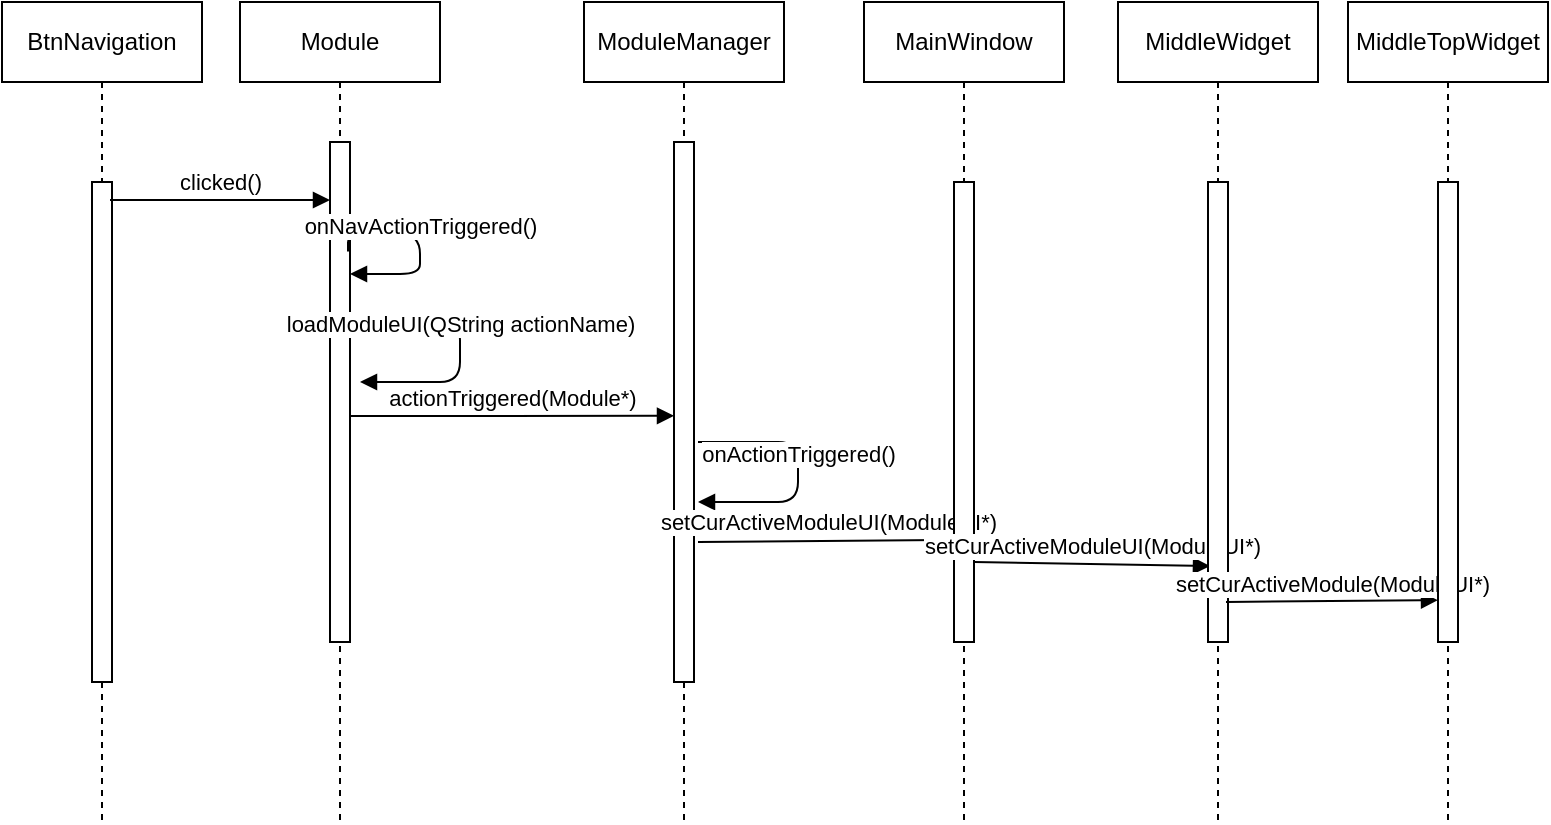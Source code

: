 <mxfile version="10.5.9" type="github"><diagram id="kLcmSNIBlIHe77XI__4N" name="Page-1"><mxGraphModel dx="918" dy="664" grid="1" gridSize="10" guides="1" tooltips="1" connect="1" arrows="1" fold="1" page="1" pageScale="1" pageWidth="1169" pageHeight="1654" math="0" shadow="0"><root><mxCell id="0"/><mxCell id="1" parent="0"/><mxCell id="94-wo1FVYbr07AIDBVca-3" value="BtnNavigation" style="shape=umlLifeline;perimeter=lifelinePerimeter;whiteSpace=wrap;html=1;container=1;collapsible=0;recursiveResize=0;outlineConnect=0;" parent="1" vertex="1"><mxGeometry x="19" y="200" width="100" height="410" as="geometry"/></mxCell><mxCell id="94-wo1FVYbr07AIDBVca-4" value="" style="html=1;points=[];perimeter=orthogonalPerimeter;" parent="94-wo1FVYbr07AIDBVca-3" vertex="1"><mxGeometry x="45" y="90" width="10" height="250" as="geometry"/></mxCell><mxCell id="94-wo1FVYbr07AIDBVca-6" value="Module" style="shape=umlLifeline;perimeter=lifelinePerimeter;whiteSpace=wrap;html=1;container=1;collapsible=0;recursiveResize=0;outlineConnect=0;" parent="1" vertex="1"><mxGeometry x="138" y="200" width="100" height="410" as="geometry"/></mxCell><mxCell id="94-wo1FVYbr07AIDBVca-7" value="" style="html=1;points=[];perimeter=orthogonalPerimeter;" parent="94-wo1FVYbr07AIDBVca-6" vertex="1"><mxGeometry x="45" y="70" width="10" height="250" as="geometry"/></mxCell><mxCell id="M3UzEMBqEb2dymrifXX6-3" value="onNavActionTriggered()" style="html=1;verticalAlign=bottom;endArrow=block;exitX=0.9;exitY=0.219;exitDx=0;exitDy=0;exitPerimeter=0;edgeStyle=orthogonalEdgeStyle;" parent="94-wo1FVYbr07AIDBVca-6" source="94-wo1FVYbr07AIDBVca-7" target="94-wo1FVYbr07AIDBVca-7" edge="1"><mxGeometry width="80" relative="1" as="geometry"><mxPoint x="60" y="117" as="sourcePoint"/><mxPoint x="80" y="150" as="targetPoint"/><Array as="points"><mxPoint x="54" y="116"/><mxPoint x="90" y="116"/><mxPoint x="90" y="136"/></Array></mxGeometry></mxCell><mxCell id="k65BkDEAJB6rm6JROegG-2" value="loadModuleUI(QString actionName)" style="html=1;verticalAlign=bottom;endArrow=block;edgeStyle=orthogonalEdgeStyle;" parent="94-wo1FVYbr07AIDBVca-6" edge="1"><mxGeometry width="80" relative="1" as="geometry"><mxPoint x="50" y="159" as="sourcePoint"/><mxPoint x="60" y="190" as="targetPoint"/><Array as="points"><mxPoint x="110" y="159"/><mxPoint x="110" y="190"/></Array></mxGeometry></mxCell><mxCell id="94-wo1FVYbr07AIDBVca-5" value="clicked()" style="html=1;verticalAlign=bottom;endArrow=block;exitX=0.9;exitY=0.036;exitDx=0;exitDy=0;exitPerimeter=0;" parent="1" source="94-wo1FVYbr07AIDBVca-4" target="94-wo1FVYbr07AIDBVca-7" edge="1"><mxGeometry width="80" relative="1" as="geometry"><mxPoint x="79" y="270" as="sourcePoint"/><mxPoint x="159" y="316" as="targetPoint"/></mxGeometry></mxCell><mxCell id="M3UzEMBqEb2dymrifXX6-4" value="ModuleManager" style="shape=umlLifeline;perimeter=lifelinePerimeter;whiteSpace=wrap;html=1;container=1;collapsible=0;recursiveResize=0;outlineConnect=0;" parent="1" vertex="1"><mxGeometry x="310" y="200" width="100" height="410" as="geometry"/></mxCell><mxCell id="k65BkDEAJB6rm6JROegG-4" value="" style="html=1;points=[];perimeter=orthogonalPerimeter;" parent="M3UzEMBqEb2dymrifXX6-4" vertex="1"><mxGeometry x="45" y="70" width="10" height="270" as="geometry"/></mxCell><mxCell id="k65BkDEAJB6rm6JROegG-7" value="onActionTriggered()" style="html=1;verticalAlign=bottom;endArrow=block;edgeStyle=orthogonalEdgeStyle;" parent="M3UzEMBqEb2dymrifXX6-4" edge="1"><mxGeometry width="80" relative="1" as="geometry"><mxPoint x="57" y="220" as="sourcePoint"/><mxPoint x="57" y="250" as="targetPoint"/><Array as="points"><mxPoint x="107" y="220"/><mxPoint x="107" y="250"/></Array></mxGeometry></mxCell><mxCell id="k65BkDEAJB6rm6JROegG-8" value="setCurActiveModuleUI(ModuleUI*)" style="html=1;verticalAlign=bottom;endArrow=block;entryX=0.2;entryY=0.778;entryDx=0;entryDy=0;entryPerimeter=0;" parent="M3UzEMBqEb2dymrifXX6-4" target="k65BkDEAJB6rm6JROegG-6" edge="1"><mxGeometry width="80" relative="1" as="geometry"><mxPoint x="57" y="270" as="sourcePoint"/><mxPoint x="137" y="270" as="targetPoint"/></mxGeometry></mxCell><mxCell id="k65BkDEAJB6rm6JROegG-3" value="actionTriggered(Module*)" style="html=1;verticalAlign=bottom;endArrow=block;entryX=0;entryY=0.507;entryDx=0;entryDy=0;entryPerimeter=0;exitX=1;exitY=0.548;exitDx=0;exitDy=0;exitPerimeter=0;" parent="1" source="94-wo1FVYbr07AIDBVca-7" target="k65BkDEAJB6rm6JROegG-4" edge="1"><mxGeometry width="80" relative="1" as="geometry"><mxPoint x="204" y="420" as="sourcePoint"/><mxPoint x="284" y="420" as="targetPoint"/></mxGeometry></mxCell><mxCell id="k65BkDEAJB6rm6JROegG-5" value="MainWindow" style="shape=umlLifeline;perimeter=lifelinePerimeter;whiteSpace=wrap;html=1;container=1;collapsible=0;recursiveResize=0;outlineConnect=0;" parent="1" vertex="1"><mxGeometry x="450" y="200" width="100" height="410" as="geometry"/></mxCell><mxCell id="k65BkDEAJB6rm6JROegG-6" value="" style="html=1;points=[];perimeter=orthogonalPerimeter;" parent="k65BkDEAJB6rm6JROegG-5" vertex="1"><mxGeometry x="45" y="90" width="10" height="230" as="geometry"/></mxCell><mxCell id="k65BkDEAJB6rm6JROegG-11" value="setCurActiveModuleUI(ModuleUI*)&lt;br&gt;" style="html=1;verticalAlign=bottom;endArrow=block;entryX=0.1;entryY=0.835;entryDx=0;entryDy=0;entryPerimeter=0;" parent="k65BkDEAJB6rm6JROegG-5" target="k65BkDEAJB6rm6JROegG-10" edge="1"><mxGeometry width="80" relative="1" as="geometry"><mxPoint x="55" y="280" as="sourcePoint"/><mxPoint x="135" y="280" as="targetPoint"/></mxGeometry></mxCell><mxCell id="k65BkDEAJB6rm6JROegG-9" value="MiddleWidget" style="shape=umlLifeline;perimeter=lifelinePerimeter;whiteSpace=wrap;html=1;container=1;collapsible=0;recursiveResize=0;outlineConnect=0;" parent="1" vertex="1"><mxGeometry x="577" y="200" width="100" height="410" as="geometry"/></mxCell><mxCell id="k65BkDEAJB6rm6JROegG-10" value="" style="html=1;points=[];perimeter=orthogonalPerimeter;" parent="k65BkDEAJB6rm6JROegG-9" vertex="1"><mxGeometry x="45" y="90" width="10" height="230" as="geometry"/></mxCell><mxCell id="k65BkDEAJB6rm6JROegG-16" value="setCurActiveModule(ModuleUI*)" style="html=1;verticalAlign=bottom;endArrow=block;entryX=0;entryY=0.909;entryDx=0;entryDy=0;entryPerimeter=0;" parent="k65BkDEAJB6rm6JROegG-9" target="k65BkDEAJB6rm6JROegG-13" edge="1"><mxGeometry width="80" relative="1" as="geometry"><mxPoint x="54" y="300" as="sourcePoint"/><mxPoint x="134" y="300" as="targetPoint"/></mxGeometry></mxCell><mxCell id="k65BkDEAJB6rm6JROegG-12" value="MiddleTopWidget" style="shape=umlLifeline;perimeter=lifelinePerimeter;whiteSpace=wrap;html=1;container=1;collapsible=0;recursiveResize=0;outlineConnect=0;" parent="1" vertex="1"><mxGeometry x="692" y="200" width="100" height="410" as="geometry"/></mxCell><mxCell id="k65BkDEAJB6rm6JROegG-13" value="" style="html=1;points=[];perimeter=orthogonalPerimeter;" parent="k65BkDEAJB6rm6JROegG-12" vertex="1"><mxGeometry x="45" y="90" width="10" height="230" as="geometry"/></mxCell></root></mxGraphModel></diagram></mxfile>